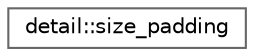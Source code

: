 digraph "类继承关系图"
{
 // LATEX_PDF_SIZE
  bgcolor="transparent";
  edge [fontname=Helvetica,fontsize=10,labelfontname=Helvetica,labelfontsize=10];
  node [fontname=Helvetica,fontsize=10,shape=box,height=0.2,width=0.4];
  rankdir="LR";
  Node0 [id="Node000000",label="detail::size_padding",height=0.2,width=0.4,color="grey40", fillcolor="white", style="filled",URL="$structdetail_1_1size__padding.html",tooltip=" "];
}
